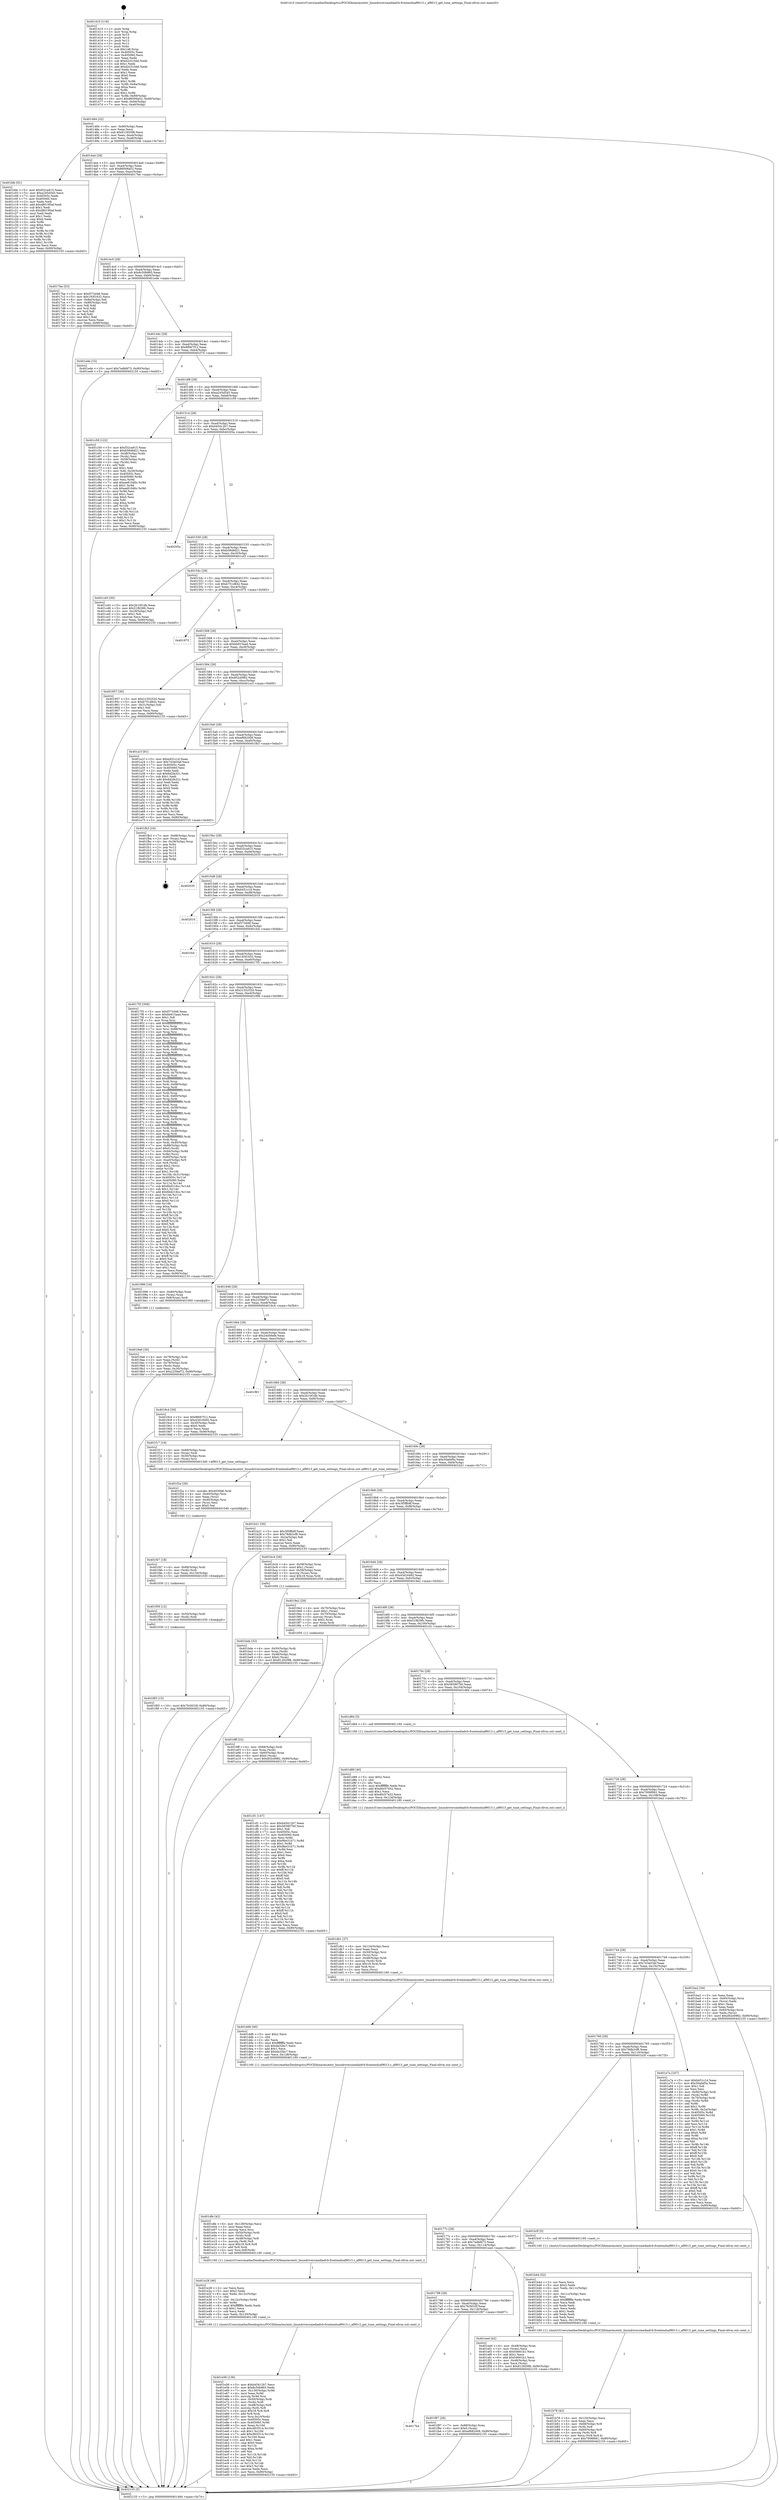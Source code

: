 digraph "0x401410" {
  label = "0x401410 (/mnt/c/Users/mathe/Desktop/tcc/POCII/binaries/extr_linuxdriversmediadvb-frontendsaf9013.c_af9013_get_tune_settings_Final-ollvm.out::main(0))"
  labelloc = "t"
  node[shape=record]

  Entry [label="",width=0.3,height=0.3,shape=circle,fillcolor=black,style=filled]
  "0x401484" [label="{
     0x401484 [32]\l
     | [instrs]\l
     &nbsp;&nbsp;0x401484 \<+6\>: mov -0x90(%rbp),%eax\l
     &nbsp;&nbsp;0x40148a \<+2\>: mov %eax,%ecx\l
     &nbsp;&nbsp;0x40148c \<+6\>: sub $0x812920f8,%ecx\l
     &nbsp;&nbsp;0x401492 \<+6\>: mov %eax,-0xa4(%rbp)\l
     &nbsp;&nbsp;0x401498 \<+6\>: mov %ecx,-0xa8(%rbp)\l
     &nbsp;&nbsp;0x40149e \<+6\>: je 0000000000401bfe \<main+0x7ee\>\l
  }"]
  "0x401bfe" [label="{
     0x401bfe [91]\l
     | [instrs]\l
     &nbsp;&nbsp;0x401bfe \<+5\>: mov $0xf32ca915,%eax\l
     &nbsp;&nbsp;0x401c03 \<+5\>: mov $0xa245d545,%ecx\l
     &nbsp;&nbsp;0x401c08 \<+7\>: mov 0x40505c,%edx\l
     &nbsp;&nbsp;0x401c0f \<+7\>: mov 0x405060,%esi\l
     &nbsp;&nbsp;0x401c16 \<+2\>: mov %edx,%edi\l
     &nbsp;&nbsp;0x401c18 \<+6\>: add $0xd80190af,%edi\l
     &nbsp;&nbsp;0x401c1e \<+3\>: sub $0x1,%edi\l
     &nbsp;&nbsp;0x401c21 \<+6\>: sub $0xd80190af,%edi\l
     &nbsp;&nbsp;0x401c27 \<+3\>: imul %edi,%edx\l
     &nbsp;&nbsp;0x401c2a \<+3\>: and $0x1,%edx\l
     &nbsp;&nbsp;0x401c2d \<+3\>: cmp $0x0,%edx\l
     &nbsp;&nbsp;0x401c30 \<+4\>: sete %r8b\l
     &nbsp;&nbsp;0x401c34 \<+3\>: cmp $0xa,%esi\l
     &nbsp;&nbsp;0x401c37 \<+4\>: setl %r9b\l
     &nbsp;&nbsp;0x401c3b \<+3\>: mov %r8b,%r10b\l
     &nbsp;&nbsp;0x401c3e \<+3\>: and %r9b,%r10b\l
     &nbsp;&nbsp;0x401c41 \<+3\>: xor %r9b,%r8b\l
     &nbsp;&nbsp;0x401c44 \<+3\>: or %r8b,%r10b\l
     &nbsp;&nbsp;0x401c47 \<+4\>: test $0x1,%r10b\l
     &nbsp;&nbsp;0x401c4b \<+3\>: cmovne %ecx,%eax\l
     &nbsp;&nbsp;0x401c4e \<+6\>: mov %eax,-0x90(%rbp)\l
     &nbsp;&nbsp;0x401c54 \<+5\>: jmp 0000000000402155 \<main+0xd45\>\l
  }"]
  "0x4014a4" [label="{
     0x4014a4 [28]\l
     | [instrs]\l
     &nbsp;&nbsp;0x4014a4 \<+5\>: jmp 00000000004014a9 \<main+0x99\>\l
     &nbsp;&nbsp;0x4014a9 \<+6\>: mov -0xa4(%rbp),%eax\l
     &nbsp;&nbsp;0x4014af \<+5\>: sub $0x86006a52,%eax\l
     &nbsp;&nbsp;0x4014b4 \<+6\>: mov %eax,-0xac(%rbp)\l
     &nbsp;&nbsp;0x4014ba \<+6\>: je 00000000004017be \<main+0x3ae\>\l
  }"]
  Exit [label="",width=0.3,height=0.3,shape=circle,fillcolor=black,style=filled,peripheries=2]
  "0x4017be" [label="{
     0x4017be [53]\l
     | [instrs]\l
     &nbsp;&nbsp;0x4017be \<+5\>: mov $0xf373d48,%eax\l
     &nbsp;&nbsp;0x4017c3 \<+5\>: mov $0x193f1632,%ecx\l
     &nbsp;&nbsp;0x4017c8 \<+6\>: mov -0x8a(%rbp),%dl\l
     &nbsp;&nbsp;0x4017ce \<+7\>: mov -0x89(%rbp),%sil\l
     &nbsp;&nbsp;0x4017d5 \<+3\>: mov %dl,%dil\l
     &nbsp;&nbsp;0x4017d8 \<+3\>: and %sil,%dil\l
     &nbsp;&nbsp;0x4017db \<+3\>: xor %sil,%dl\l
     &nbsp;&nbsp;0x4017de \<+3\>: or %dl,%dil\l
     &nbsp;&nbsp;0x4017e1 \<+4\>: test $0x1,%dil\l
     &nbsp;&nbsp;0x4017e5 \<+3\>: cmovne %ecx,%eax\l
     &nbsp;&nbsp;0x4017e8 \<+6\>: mov %eax,-0x90(%rbp)\l
     &nbsp;&nbsp;0x4017ee \<+5\>: jmp 0000000000402155 \<main+0xd45\>\l
  }"]
  "0x4014c0" [label="{
     0x4014c0 [28]\l
     | [instrs]\l
     &nbsp;&nbsp;0x4014c0 \<+5\>: jmp 00000000004014c5 \<main+0xb5\>\l
     &nbsp;&nbsp;0x4014c5 \<+6\>: mov -0xa4(%rbp),%eax\l
     &nbsp;&nbsp;0x4014cb \<+5\>: sub $0x8c50b865,%eax\l
     &nbsp;&nbsp;0x4014d0 \<+6\>: mov %eax,-0xb0(%rbp)\l
     &nbsp;&nbsp;0x4014d6 \<+6\>: je 0000000000401ede \<main+0xace\>\l
  }"]
  "0x402155" [label="{
     0x402155 [5]\l
     | [instrs]\l
     &nbsp;&nbsp;0x402155 \<+5\>: jmp 0000000000401484 \<main+0x74\>\l
  }"]
  "0x401410" [label="{
     0x401410 [116]\l
     | [instrs]\l
     &nbsp;&nbsp;0x401410 \<+1\>: push %rbp\l
     &nbsp;&nbsp;0x401411 \<+3\>: mov %rsp,%rbp\l
     &nbsp;&nbsp;0x401414 \<+2\>: push %r15\l
     &nbsp;&nbsp;0x401416 \<+2\>: push %r14\l
     &nbsp;&nbsp;0x401418 \<+2\>: push %r13\l
     &nbsp;&nbsp;0x40141a \<+2\>: push %r12\l
     &nbsp;&nbsp;0x40141c \<+1\>: push %rbx\l
     &nbsp;&nbsp;0x40141d \<+7\>: sub $0x148,%rsp\l
     &nbsp;&nbsp;0x401424 \<+7\>: mov 0x40505c,%eax\l
     &nbsp;&nbsp;0x40142b \<+7\>: mov 0x405060,%ecx\l
     &nbsp;&nbsp;0x401432 \<+2\>: mov %eax,%edx\l
     &nbsp;&nbsp;0x401434 \<+6\>: sub $0xd2c510dd,%edx\l
     &nbsp;&nbsp;0x40143a \<+3\>: sub $0x1,%edx\l
     &nbsp;&nbsp;0x40143d \<+6\>: add $0xd2c510dd,%edx\l
     &nbsp;&nbsp;0x401443 \<+3\>: imul %edx,%eax\l
     &nbsp;&nbsp;0x401446 \<+3\>: and $0x1,%eax\l
     &nbsp;&nbsp;0x401449 \<+3\>: cmp $0x0,%eax\l
     &nbsp;&nbsp;0x40144c \<+4\>: sete %r8b\l
     &nbsp;&nbsp;0x401450 \<+4\>: and $0x1,%r8b\l
     &nbsp;&nbsp;0x401454 \<+7\>: mov %r8b,-0x8a(%rbp)\l
     &nbsp;&nbsp;0x40145b \<+3\>: cmp $0xa,%ecx\l
     &nbsp;&nbsp;0x40145e \<+4\>: setl %r8b\l
     &nbsp;&nbsp;0x401462 \<+4\>: and $0x1,%r8b\l
     &nbsp;&nbsp;0x401466 \<+7\>: mov %r8b,-0x89(%rbp)\l
     &nbsp;&nbsp;0x40146d \<+10\>: movl $0x86006a52,-0x90(%rbp)\l
     &nbsp;&nbsp;0x401477 \<+6\>: mov %edi,-0x94(%rbp)\l
     &nbsp;&nbsp;0x40147d \<+7\>: mov %rsi,-0xa0(%rbp)\l
  }"]
  "0x4017b4" [label="{
     0x4017b4\l
  }", style=dashed]
  "0x401ede" [label="{
     0x401ede [15]\l
     | [instrs]\l
     &nbsp;&nbsp;0x401ede \<+10\>: movl $0x7edbfd73,-0x90(%rbp)\l
     &nbsp;&nbsp;0x401ee8 \<+5\>: jmp 0000000000402155 \<main+0xd45\>\l
  }"]
  "0x4014dc" [label="{
     0x4014dc [28]\l
     | [instrs]\l
     &nbsp;&nbsp;0x4014dc \<+5\>: jmp 00000000004014e1 \<main+0xd1\>\l
     &nbsp;&nbsp;0x4014e1 \<+6\>: mov -0xa4(%rbp),%eax\l
     &nbsp;&nbsp;0x4014e7 \<+5\>: sub $0x8fb67f12,%eax\l
     &nbsp;&nbsp;0x4014ec \<+6\>: mov %eax,-0xb4(%rbp)\l
     &nbsp;&nbsp;0x4014f2 \<+6\>: je 0000000000401f74 \<main+0xb64\>\l
  }"]
  "0x401f97" [label="{
     0x401f97 [28]\l
     | [instrs]\l
     &nbsp;&nbsp;0x401f97 \<+7\>: mov -0x88(%rbp),%rax\l
     &nbsp;&nbsp;0x401f9e \<+6\>: movl $0x0,(%rax)\l
     &nbsp;&nbsp;0x401fa4 \<+10\>: movl $0xef682009,-0x90(%rbp)\l
     &nbsp;&nbsp;0x401fae \<+5\>: jmp 0000000000402155 \<main+0xd45\>\l
  }"]
  "0x401f74" [label="{
     0x401f74\l
  }", style=dashed]
  "0x4014f8" [label="{
     0x4014f8 [28]\l
     | [instrs]\l
     &nbsp;&nbsp;0x4014f8 \<+5\>: jmp 00000000004014fd \<main+0xed\>\l
     &nbsp;&nbsp;0x4014fd \<+6\>: mov -0xa4(%rbp),%eax\l
     &nbsp;&nbsp;0x401503 \<+5\>: sub $0xa245d545,%eax\l
     &nbsp;&nbsp;0x401508 \<+6\>: mov %eax,-0xb8(%rbp)\l
     &nbsp;&nbsp;0x40150e \<+6\>: je 0000000000401c59 \<main+0x849\>\l
  }"]
  "0x401f65" [label="{
     0x401f65 [15]\l
     | [instrs]\l
     &nbsp;&nbsp;0x401f65 \<+10\>: movl $0x7fc0033f,-0x90(%rbp)\l
     &nbsp;&nbsp;0x401f6f \<+5\>: jmp 0000000000402155 \<main+0xd45\>\l
  }"]
  "0x401c59" [label="{
     0x401c59 [122]\l
     | [instrs]\l
     &nbsp;&nbsp;0x401c59 \<+5\>: mov $0xf32ca915,%eax\l
     &nbsp;&nbsp;0x401c5e \<+5\>: mov $0xb5848d21,%ecx\l
     &nbsp;&nbsp;0x401c63 \<+4\>: mov -0x48(%rbp),%rdx\l
     &nbsp;&nbsp;0x401c67 \<+2\>: mov (%rdx),%esi\l
     &nbsp;&nbsp;0x401c69 \<+4\>: mov -0x58(%rbp),%rdx\l
     &nbsp;&nbsp;0x401c6d \<+2\>: cmp (%rdx),%esi\l
     &nbsp;&nbsp;0x401c6f \<+4\>: setl %dil\l
     &nbsp;&nbsp;0x401c73 \<+4\>: and $0x1,%dil\l
     &nbsp;&nbsp;0x401c77 \<+4\>: mov %dil,-0x29(%rbp)\l
     &nbsp;&nbsp;0x401c7b \<+7\>: mov 0x40505c,%esi\l
     &nbsp;&nbsp;0x401c82 \<+8\>: mov 0x405060,%r8d\l
     &nbsp;&nbsp;0x401c8a \<+3\>: mov %esi,%r9d\l
     &nbsp;&nbsp;0x401c8d \<+7\>: add $0xae810d0c,%r9d\l
     &nbsp;&nbsp;0x401c94 \<+4\>: sub $0x1,%r9d\l
     &nbsp;&nbsp;0x401c98 \<+7\>: sub $0xae810d0c,%r9d\l
     &nbsp;&nbsp;0x401c9f \<+4\>: imul %r9d,%esi\l
     &nbsp;&nbsp;0x401ca3 \<+3\>: and $0x1,%esi\l
     &nbsp;&nbsp;0x401ca6 \<+3\>: cmp $0x0,%esi\l
     &nbsp;&nbsp;0x401ca9 \<+4\>: sete %dil\l
     &nbsp;&nbsp;0x401cad \<+4\>: cmp $0xa,%r8d\l
     &nbsp;&nbsp;0x401cb1 \<+4\>: setl %r10b\l
     &nbsp;&nbsp;0x401cb5 \<+3\>: mov %dil,%r11b\l
     &nbsp;&nbsp;0x401cb8 \<+3\>: and %r10b,%r11b\l
     &nbsp;&nbsp;0x401cbb \<+3\>: xor %r10b,%dil\l
     &nbsp;&nbsp;0x401cbe \<+3\>: or %dil,%r11b\l
     &nbsp;&nbsp;0x401cc1 \<+4\>: test $0x1,%r11b\l
     &nbsp;&nbsp;0x401cc5 \<+3\>: cmovne %ecx,%eax\l
     &nbsp;&nbsp;0x401cc8 \<+6\>: mov %eax,-0x90(%rbp)\l
     &nbsp;&nbsp;0x401cce \<+5\>: jmp 0000000000402155 \<main+0xd45\>\l
  }"]
  "0x401514" [label="{
     0x401514 [28]\l
     | [instrs]\l
     &nbsp;&nbsp;0x401514 \<+5\>: jmp 0000000000401519 \<main+0x109\>\l
     &nbsp;&nbsp;0x401519 \<+6\>: mov -0xa4(%rbp),%eax\l
     &nbsp;&nbsp;0x40151f \<+5\>: sub $0xb45412b7,%eax\l
     &nbsp;&nbsp;0x401524 \<+6\>: mov %eax,-0xbc(%rbp)\l
     &nbsp;&nbsp;0x40152a \<+6\>: je 000000000040205a \<main+0xc4a\>\l
  }"]
  "0x401f59" [label="{
     0x401f59 [12]\l
     | [instrs]\l
     &nbsp;&nbsp;0x401f59 \<+4\>: mov -0x50(%rbp),%rdi\l
     &nbsp;&nbsp;0x401f5d \<+3\>: mov (%rdi),%rdi\l
     &nbsp;&nbsp;0x401f60 \<+5\>: call 0000000000401030 \<free@plt\>\l
     | [calls]\l
     &nbsp;&nbsp;0x401030 \{1\} (unknown)\l
  }"]
  "0x40205a" [label="{
     0x40205a\l
  }", style=dashed]
  "0x401530" [label="{
     0x401530 [28]\l
     | [instrs]\l
     &nbsp;&nbsp;0x401530 \<+5\>: jmp 0000000000401535 \<main+0x125\>\l
     &nbsp;&nbsp;0x401535 \<+6\>: mov -0xa4(%rbp),%eax\l
     &nbsp;&nbsp;0x40153b \<+5\>: sub $0xb5848d21,%eax\l
     &nbsp;&nbsp;0x401540 \<+6\>: mov %eax,-0xc0(%rbp)\l
     &nbsp;&nbsp;0x401546 \<+6\>: je 0000000000401cd3 \<main+0x8c3\>\l
  }"]
  "0x401f47" [label="{
     0x401f47 [18]\l
     | [instrs]\l
     &nbsp;&nbsp;0x401f47 \<+4\>: mov -0x68(%rbp),%rdi\l
     &nbsp;&nbsp;0x401f4b \<+3\>: mov (%rdi),%rdi\l
     &nbsp;&nbsp;0x401f4e \<+6\>: mov %eax,-0x134(%rbp)\l
     &nbsp;&nbsp;0x401f54 \<+5\>: call 0000000000401030 \<free@plt\>\l
     | [calls]\l
     &nbsp;&nbsp;0x401030 \{1\} (unknown)\l
  }"]
  "0x401cd3" [label="{
     0x401cd3 [30]\l
     | [instrs]\l
     &nbsp;&nbsp;0x401cd3 \<+5\>: mov $0x2b10f1db,%eax\l
     &nbsp;&nbsp;0x401cd8 \<+5\>: mov $0x51f629fc,%ecx\l
     &nbsp;&nbsp;0x401cdd \<+3\>: mov -0x29(%rbp),%dl\l
     &nbsp;&nbsp;0x401ce0 \<+3\>: test $0x1,%dl\l
     &nbsp;&nbsp;0x401ce3 \<+3\>: cmovne %ecx,%eax\l
     &nbsp;&nbsp;0x401ce6 \<+6\>: mov %eax,-0x90(%rbp)\l
     &nbsp;&nbsp;0x401cec \<+5\>: jmp 0000000000402155 \<main+0xd45\>\l
  }"]
  "0x40154c" [label="{
     0x40154c [28]\l
     | [instrs]\l
     &nbsp;&nbsp;0x40154c \<+5\>: jmp 0000000000401551 \<main+0x141\>\l
     &nbsp;&nbsp;0x401551 \<+6\>: mov -0xa4(%rbp),%eax\l
     &nbsp;&nbsp;0x401557 \<+5\>: sub $0xb751d842,%eax\l
     &nbsp;&nbsp;0x40155c \<+6\>: mov %eax,-0xc4(%rbp)\l
     &nbsp;&nbsp;0x401562 \<+6\>: je 0000000000401975 \<main+0x565\>\l
  }"]
  "0x401f2a" [label="{
     0x401f2a [29]\l
     | [instrs]\l
     &nbsp;&nbsp;0x401f2a \<+10\>: movabs $0x4030b6,%rdi\l
     &nbsp;&nbsp;0x401f34 \<+4\>: mov -0x40(%rbp),%rsi\l
     &nbsp;&nbsp;0x401f38 \<+2\>: mov %eax,(%rsi)\l
     &nbsp;&nbsp;0x401f3a \<+4\>: mov -0x40(%rbp),%rsi\l
     &nbsp;&nbsp;0x401f3e \<+2\>: mov (%rsi),%esi\l
     &nbsp;&nbsp;0x401f40 \<+2\>: mov $0x0,%al\l
     &nbsp;&nbsp;0x401f42 \<+5\>: call 0000000000401040 \<printf@plt\>\l
     | [calls]\l
     &nbsp;&nbsp;0x401040 \{1\} (unknown)\l
  }"]
  "0x401975" [label="{
     0x401975\l
  }", style=dashed]
  "0x401568" [label="{
     0x401568 [28]\l
     | [instrs]\l
     &nbsp;&nbsp;0x401568 \<+5\>: jmp 000000000040156d \<main+0x15d\>\l
     &nbsp;&nbsp;0x40156d \<+6\>: mov -0xa4(%rbp),%eax\l
     &nbsp;&nbsp;0x401573 \<+5\>: sub $0xbb915aad,%eax\l
     &nbsp;&nbsp;0x401578 \<+6\>: mov %eax,-0xc8(%rbp)\l
     &nbsp;&nbsp;0x40157e \<+6\>: je 0000000000401957 \<main+0x547\>\l
  }"]
  "0x401798" [label="{
     0x401798 [28]\l
     | [instrs]\l
     &nbsp;&nbsp;0x401798 \<+5\>: jmp 000000000040179d \<main+0x38d\>\l
     &nbsp;&nbsp;0x40179d \<+6\>: mov -0xa4(%rbp),%eax\l
     &nbsp;&nbsp;0x4017a3 \<+5\>: sub $0x7fc0033f,%eax\l
     &nbsp;&nbsp;0x4017a8 \<+6\>: mov %eax,-0x118(%rbp)\l
     &nbsp;&nbsp;0x4017ae \<+6\>: je 0000000000401f97 \<main+0xb87\>\l
  }"]
  "0x401957" [label="{
     0x401957 [30]\l
     | [instrs]\l
     &nbsp;&nbsp;0x401957 \<+5\>: mov $0x21552520,%eax\l
     &nbsp;&nbsp;0x40195c \<+5\>: mov $0xb751d842,%ecx\l
     &nbsp;&nbsp;0x401961 \<+3\>: mov -0x31(%rbp),%dl\l
     &nbsp;&nbsp;0x401964 \<+3\>: test $0x1,%dl\l
     &nbsp;&nbsp;0x401967 \<+3\>: cmovne %ecx,%eax\l
     &nbsp;&nbsp;0x40196a \<+6\>: mov %eax,-0x90(%rbp)\l
     &nbsp;&nbsp;0x401970 \<+5\>: jmp 0000000000402155 \<main+0xd45\>\l
  }"]
  "0x401584" [label="{
     0x401584 [28]\l
     | [instrs]\l
     &nbsp;&nbsp;0x401584 \<+5\>: jmp 0000000000401589 \<main+0x179\>\l
     &nbsp;&nbsp;0x401589 \<+6\>: mov -0xa4(%rbp),%eax\l
     &nbsp;&nbsp;0x40158f \<+5\>: sub $0xd02c6982,%eax\l
     &nbsp;&nbsp;0x401594 \<+6\>: mov %eax,-0xcc(%rbp)\l
     &nbsp;&nbsp;0x40159a \<+6\>: je 0000000000401a1f \<main+0x60f\>\l
  }"]
  "0x401eed" [label="{
     0x401eed [42]\l
     | [instrs]\l
     &nbsp;&nbsp;0x401eed \<+4\>: mov -0x48(%rbp),%rax\l
     &nbsp;&nbsp;0x401ef1 \<+2\>: mov (%rax),%ecx\l
     &nbsp;&nbsp;0x401ef3 \<+6\>: sub $0x54661b1,%ecx\l
     &nbsp;&nbsp;0x401ef9 \<+3\>: add $0x1,%ecx\l
     &nbsp;&nbsp;0x401efc \<+6\>: add $0x54661b1,%ecx\l
     &nbsp;&nbsp;0x401f02 \<+4\>: mov -0x48(%rbp),%rax\l
     &nbsp;&nbsp;0x401f06 \<+2\>: mov %ecx,(%rax)\l
     &nbsp;&nbsp;0x401f08 \<+10\>: movl $0x812920f8,-0x90(%rbp)\l
     &nbsp;&nbsp;0x401f12 \<+5\>: jmp 0000000000402155 \<main+0xd45\>\l
  }"]
  "0x401a1f" [label="{
     0x401a1f [91]\l
     | [instrs]\l
     &nbsp;&nbsp;0x401a1f \<+5\>: mov $0xb451c1d,%eax\l
     &nbsp;&nbsp;0x401a24 \<+5\>: mov $0x743e03af,%ecx\l
     &nbsp;&nbsp;0x401a29 \<+7\>: mov 0x40505c,%edx\l
     &nbsp;&nbsp;0x401a30 \<+7\>: mov 0x405060,%esi\l
     &nbsp;&nbsp;0x401a37 \<+2\>: mov %edx,%edi\l
     &nbsp;&nbsp;0x401a39 \<+6\>: sub $0x6d2fa321,%edi\l
     &nbsp;&nbsp;0x401a3f \<+3\>: sub $0x1,%edi\l
     &nbsp;&nbsp;0x401a42 \<+6\>: add $0x6d2fa321,%edi\l
     &nbsp;&nbsp;0x401a48 \<+3\>: imul %edi,%edx\l
     &nbsp;&nbsp;0x401a4b \<+3\>: and $0x1,%edx\l
     &nbsp;&nbsp;0x401a4e \<+3\>: cmp $0x0,%edx\l
     &nbsp;&nbsp;0x401a51 \<+4\>: sete %r8b\l
     &nbsp;&nbsp;0x401a55 \<+3\>: cmp $0xa,%esi\l
     &nbsp;&nbsp;0x401a58 \<+4\>: setl %r9b\l
     &nbsp;&nbsp;0x401a5c \<+3\>: mov %r8b,%r10b\l
     &nbsp;&nbsp;0x401a5f \<+3\>: and %r9b,%r10b\l
     &nbsp;&nbsp;0x401a62 \<+3\>: xor %r9b,%r8b\l
     &nbsp;&nbsp;0x401a65 \<+3\>: or %r8b,%r10b\l
     &nbsp;&nbsp;0x401a68 \<+4\>: test $0x1,%r10b\l
     &nbsp;&nbsp;0x401a6c \<+3\>: cmovne %ecx,%eax\l
     &nbsp;&nbsp;0x401a6f \<+6\>: mov %eax,-0x90(%rbp)\l
     &nbsp;&nbsp;0x401a75 \<+5\>: jmp 0000000000402155 \<main+0xd45\>\l
  }"]
  "0x4015a0" [label="{
     0x4015a0 [28]\l
     | [instrs]\l
     &nbsp;&nbsp;0x4015a0 \<+5\>: jmp 00000000004015a5 \<main+0x195\>\l
     &nbsp;&nbsp;0x4015a5 \<+6\>: mov -0xa4(%rbp),%eax\l
     &nbsp;&nbsp;0x4015ab \<+5\>: sub $0xef682009,%eax\l
     &nbsp;&nbsp;0x4015b0 \<+6\>: mov %eax,-0xd0(%rbp)\l
     &nbsp;&nbsp;0x4015b6 \<+6\>: je 0000000000401fb3 \<main+0xba3\>\l
  }"]
  "0x401e56" [label="{
     0x401e56 [136]\l
     | [instrs]\l
     &nbsp;&nbsp;0x401e56 \<+5\>: mov $0xb45412b7,%ecx\l
     &nbsp;&nbsp;0x401e5b \<+5\>: mov $0x8c50b865,%edx\l
     &nbsp;&nbsp;0x401e60 \<+7\>: mov -0x130(%rbp),%r9d\l
     &nbsp;&nbsp;0x401e67 \<+4\>: imul %eax,%r9d\l
     &nbsp;&nbsp;0x401e6b \<+3\>: movslq %r9d,%rsi\l
     &nbsp;&nbsp;0x401e6e \<+4\>: mov -0x50(%rbp),%rdi\l
     &nbsp;&nbsp;0x401e72 \<+3\>: mov (%rdi),%rdi\l
     &nbsp;&nbsp;0x401e75 \<+4\>: mov -0x48(%rbp),%r8\l
     &nbsp;&nbsp;0x401e79 \<+3\>: movslq (%r8),%r8\l
     &nbsp;&nbsp;0x401e7c \<+4\>: imul $0x18,%r8,%r8\l
     &nbsp;&nbsp;0x401e80 \<+3\>: add %r8,%rdi\l
     &nbsp;&nbsp;0x401e83 \<+4\>: mov %rsi,0x10(%rdi)\l
     &nbsp;&nbsp;0x401e87 \<+7\>: mov 0x40505c,%eax\l
     &nbsp;&nbsp;0x401e8e \<+8\>: mov 0x405060,%r9d\l
     &nbsp;&nbsp;0x401e96 \<+3\>: mov %eax,%r10d\l
     &nbsp;&nbsp;0x401e99 \<+7\>: sub $0xc803514,%r10d\l
     &nbsp;&nbsp;0x401ea0 \<+4\>: sub $0x1,%r10d\l
     &nbsp;&nbsp;0x401ea4 \<+7\>: add $0xc803514,%r10d\l
     &nbsp;&nbsp;0x401eab \<+4\>: imul %r10d,%eax\l
     &nbsp;&nbsp;0x401eaf \<+3\>: and $0x1,%eax\l
     &nbsp;&nbsp;0x401eb2 \<+3\>: cmp $0x0,%eax\l
     &nbsp;&nbsp;0x401eb5 \<+4\>: sete %r11b\l
     &nbsp;&nbsp;0x401eb9 \<+4\>: cmp $0xa,%r9d\l
     &nbsp;&nbsp;0x401ebd \<+3\>: setl %bl\l
     &nbsp;&nbsp;0x401ec0 \<+3\>: mov %r11b,%r14b\l
     &nbsp;&nbsp;0x401ec3 \<+3\>: and %bl,%r14b\l
     &nbsp;&nbsp;0x401ec6 \<+3\>: xor %bl,%r11b\l
     &nbsp;&nbsp;0x401ec9 \<+3\>: or %r11b,%r14b\l
     &nbsp;&nbsp;0x401ecc \<+4\>: test $0x1,%r14b\l
     &nbsp;&nbsp;0x401ed0 \<+3\>: cmovne %edx,%ecx\l
     &nbsp;&nbsp;0x401ed3 \<+6\>: mov %ecx,-0x90(%rbp)\l
     &nbsp;&nbsp;0x401ed9 \<+5\>: jmp 0000000000402155 \<main+0xd45\>\l
  }"]
  "0x401fb3" [label="{
     0x401fb3 [24]\l
     | [instrs]\l
     &nbsp;&nbsp;0x401fb3 \<+7\>: mov -0x88(%rbp),%rax\l
     &nbsp;&nbsp;0x401fba \<+2\>: mov (%rax),%eax\l
     &nbsp;&nbsp;0x401fbc \<+4\>: lea -0x28(%rbp),%rsp\l
     &nbsp;&nbsp;0x401fc0 \<+1\>: pop %rbx\l
     &nbsp;&nbsp;0x401fc1 \<+2\>: pop %r12\l
     &nbsp;&nbsp;0x401fc3 \<+2\>: pop %r13\l
     &nbsp;&nbsp;0x401fc5 \<+2\>: pop %r14\l
     &nbsp;&nbsp;0x401fc7 \<+2\>: pop %r15\l
     &nbsp;&nbsp;0x401fc9 \<+1\>: pop %rbp\l
     &nbsp;&nbsp;0x401fca \<+1\>: ret\l
  }"]
  "0x4015bc" [label="{
     0x4015bc [28]\l
     | [instrs]\l
     &nbsp;&nbsp;0x4015bc \<+5\>: jmp 00000000004015c1 \<main+0x1b1\>\l
     &nbsp;&nbsp;0x4015c1 \<+6\>: mov -0xa4(%rbp),%eax\l
     &nbsp;&nbsp;0x4015c7 \<+5\>: sub $0xf32ca915,%eax\l
     &nbsp;&nbsp;0x4015cc \<+6\>: mov %eax,-0xd4(%rbp)\l
     &nbsp;&nbsp;0x4015d2 \<+6\>: je 0000000000402035 \<main+0xc25\>\l
  }"]
  "0x401e28" [label="{
     0x401e28 [46]\l
     | [instrs]\l
     &nbsp;&nbsp;0x401e28 \<+2\>: xor %ecx,%ecx\l
     &nbsp;&nbsp;0x401e2a \<+5\>: mov $0x2,%edx\l
     &nbsp;&nbsp;0x401e2f \<+6\>: mov %edx,-0x12c(%rbp)\l
     &nbsp;&nbsp;0x401e35 \<+1\>: cltd\l
     &nbsp;&nbsp;0x401e36 \<+7\>: mov -0x12c(%rbp),%r9d\l
     &nbsp;&nbsp;0x401e3d \<+3\>: idiv %r9d\l
     &nbsp;&nbsp;0x401e40 \<+6\>: imul $0xfffffffe,%edx,%edx\l
     &nbsp;&nbsp;0x401e46 \<+3\>: sub $0x1,%ecx\l
     &nbsp;&nbsp;0x401e49 \<+2\>: sub %ecx,%edx\l
     &nbsp;&nbsp;0x401e4b \<+6\>: mov %edx,-0x130(%rbp)\l
     &nbsp;&nbsp;0x401e51 \<+5\>: call 0000000000401160 \<next_i\>\l
     | [calls]\l
     &nbsp;&nbsp;0x401160 \{1\} (/mnt/c/Users/mathe/Desktop/tcc/POCII/binaries/extr_linuxdriversmediadvb-frontendsaf9013.c_af9013_get_tune_settings_Final-ollvm.out::next_i)\l
  }"]
  "0x402035" [label="{
     0x402035\l
  }", style=dashed]
  "0x4015d8" [label="{
     0x4015d8 [28]\l
     | [instrs]\l
     &nbsp;&nbsp;0x4015d8 \<+5\>: jmp 00000000004015dd \<main+0x1cd\>\l
     &nbsp;&nbsp;0x4015dd \<+6\>: mov -0xa4(%rbp),%eax\l
     &nbsp;&nbsp;0x4015e3 \<+5\>: sub $0xb451c1d,%eax\l
     &nbsp;&nbsp;0x4015e8 \<+6\>: mov %eax,-0xd8(%rbp)\l
     &nbsp;&nbsp;0x4015ee \<+6\>: je 0000000000402010 \<main+0xc00\>\l
  }"]
  "0x401dfe" [label="{
     0x401dfe [42]\l
     | [instrs]\l
     &nbsp;&nbsp;0x401dfe \<+6\>: mov -0x128(%rbp),%ecx\l
     &nbsp;&nbsp;0x401e04 \<+3\>: imul %eax,%ecx\l
     &nbsp;&nbsp;0x401e07 \<+3\>: movslq %ecx,%rsi\l
     &nbsp;&nbsp;0x401e0a \<+4\>: mov -0x50(%rbp),%rdi\l
     &nbsp;&nbsp;0x401e0e \<+3\>: mov (%rdi),%rdi\l
     &nbsp;&nbsp;0x401e11 \<+4\>: mov -0x48(%rbp),%r8\l
     &nbsp;&nbsp;0x401e15 \<+3\>: movslq (%r8),%r8\l
     &nbsp;&nbsp;0x401e18 \<+4\>: imul $0x18,%r8,%r8\l
     &nbsp;&nbsp;0x401e1c \<+3\>: add %r8,%rdi\l
     &nbsp;&nbsp;0x401e1f \<+4\>: mov %rsi,0x8(%rdi)\l
     &nbsp;&nbsp;0x401e23 \<+5\>: call 0000000000401160 \<next_i\>\l
     | [calls]\l
     &nbsp;&nbsp;0x401160 \{1\} (/mnt/c/Users/mathe/Desktop/tcc/POCII/binaries/extr_linuxdriversmediadvb-frontendsaf9013.c_af9013_get_tune_settings_Final-ollvm.out::next_i)\l
  }"]
  "0x402010" [label="{
     0x402010\l
  }", style=dashed]
  "0x4015f4" [label="{
     0x4015f4 [28]\l
     | [instrs]\l
     &nbsp;&nbsp;0x4015f4 \<+5\>: jmp 00000000004015f9 \<main+0x1e9\>\l
     &nbsp;&nbsp;0x4015f9 \<+6\>: mov -0xa4(%rbp),%eax\l
     &nbsp;&nbsp;0x4015ff \<+5\>: sub $0xf373d48,%eax\l
     &nbsp;&nbsp;0x401604 \<+6\>: mov %eax,-0xdc(%rbp)\l
     &nbsp;&nbsp;0x40160a \<+6\>: je 0000000000401fcb \<main+0xbbb\>\l
  }"]
  "0x401dd6" [label="{
     0x401dd6 [40]\l
     | [instrs]\l
     &nbsp;&nbsp;0x401dd6 \<+5\>: mov $0x2,%ecx\l
     &nbsp;&nbsp;0x401ddb \<+1\>: cltd\l
     &nbsp;&nbsp;0x401ddc \<+2\>: idiv %ecx\l
     &nbsp;&nbsp;0x401dde \<+6\>: imul $0xfffffffe,%edx,%ecx\l
     &nbsp;&nbsp;0x401de4 \<+6\>: sub $0xda32bc7,%ecx\l
     &nbsp;&nbsp;0x401dea \<+3\>: add $0x1,%ecx\l
     &nbsp;&nbsp;0x401ded \<+6\>: add $0xda32bc7,%ecx\l
     &nbsp;&nbsp;0x401df3 \<+6\>: mov %ecx,-0x128(%rbp)\l
     &nbsp;&nbsp;0x401df9 \<+5\>: call 0000000000401160 \<next_i\>\l
     | [calls]\l
     &nbsp;&nbsp;0x401160 \{1\} (/mnt/c/Users/mathe/Desktop/tcc/POCII/binaries/extr_linuxdriversmediadvb-frontendsaf9013.c_af9013_get_tune_settings_Final-ollvm.out::next_i)\l
  }"]
  "0x401fcb" [label="{
     0x401fcb\l
  }", style=dashed]
  "0x401610" [label="{
     0x401610 [28]\l
     | [instrs]\l
     &nbsp;&nbsp;0x401610 \<+5\>: jmp 0000000000401615 \<main+0x205\>\l
     &nbsp;&nbsp;0x401615 \<+6\>: mov -0xa4(%rbp),%eax\l
     &nbsp;&nbsp;0x40161b \<+5\>: sub $0x193f1632,%eax\l
     &nbsp;&nbsp;0x401620 \<+6\>: mov %eax,-0xe0(%rbp)\l
     &nbsp;&nbsp;0x401626 \<+6\>: je 00000000004017f3 \<main+0x3e3\>\l
  }"]
  "0x401db1" [label="{
     0x401db1 [37]\l
     | [instrs]\l
     &nbsp;&nbsp;0x401db1 \<+6\>: mov -0x124(%rbp),%ecx\l
     &nbsp;&nbsp;0x401db7 \<+3\>: imul %eax,%ecx\l
     &nbsp;&nbsp;0x401dba \<+4\>: mov -0x50(%rbp),%rsi\l
     &nbsp;&nbsp;0x401dbe \<+3\>: mov (%rsi),%rsi\l
     &nbsp;&nbsp;0x401dc1 \<+4\>: mov -0x48(%rbp),%rdi\l
     &nbsp;&nbsp;0x401dc5 \<+3\>: movslq (%rdi),%rdi\l
     &nbsp;&nbsp;0x401dc8 \<+4\>: imul $0x18,%rdi,%rdi\l
     &nbsp;&nbsp;0x401dcc \<+3\>: add %rdi,%rsi\l
     &nbsp;&nbsp;0x401dcf \<+2\>: mov %ecx,(%rsi)\l
     &nbsp;&nbsp;0x401dd1 \<+5\>: call 0000000000401160 \<next_i\>\l
     | [calls]\l
     &nbsp;&nbsp;0x401160 \{1\} (/mnt/c/Users/mathe/Desktop/tcc/POCII/binaries/extr_linuxdriversmediadvb-frontendsaf9013.c_af9013_get_tune_settings_Final-ollvm.out::next_i)\l
  }"]
  "0x4017f3" [label="{
     0x4017f3 [356]\l
     | [instrs]\l
     &nbsp;&nbsp;0x4017f3 \<+5\>: mov $0xf373d48,%eax\l
     &nbsp;&nbsp;0x4017f8 \<+5\>: mov $0xbb915aad,%ecx\l
     &nbsp;&nbsp;0x4017fd \<+2\>: mov $0x1,%dl\l
     &nbsp;&nbsp;0x4017ff \<+3\>: mov %rsp,%rsi\l
     &nbsp;&nbsp;0x401802 \<+4\>: add $0xfffffffffffffff0,%rsi\l
     &nbsp;&nbsp;0x401806 \<+3\>: mov %rsi,%rsp\l
     &nbsp;&nbsp;0x401809 \<+7\>: mov %rsi,-0x88(%rbp)\l
     &nbsp;&nbsp;0x401810 \<+3\>: mov %rsp,%rsi\l
     &nbsp;&nbsp;0x401813 \<+4\>: add $0xfffffffffffffff0,%rsi\l
     &nbsp;&nbsp;0x401817 \<+3\>: mov %rsi,%rsp\l
     &nbsp;&nbsp;0x40181a \<+3\>: mov %rsp,%rdi\l
     &nbsp;&nbsp;0x40181d \<+4\>: add $0xfffffffffffffff0,%rdi\l
     &nbsp;&nbsp;0x401821 \<+3\>: mov %rdi,%rsp\l
     &nbsp;&nbsp;0x401824 \<+4\>: mov %rdi,-0x80(%rbp)\l
     &nbsp;&nbsp;0x401828 \<+3\>: mov %rsp,%rdi\l
     &nbsp;&nbsp;0x40182b \<+4\>: add $0xfffffffffffffff0,%rdi\l
     &nbsp;&nbsp;0x40182f \<+3\>: mov %rdi,%rsp\l
     &nbsp;&nbsp;0x401832 \<+4\>: mov %rdi,-0x78(%rbp)\l
     &nbsp;&nbsp;0x401836 \<+3\>: mov %rsp,%rdi\l
     &nbsp;&nbsp;0x401839 \<+4\>: add $0xfffffffffffffff0,%rdi\l
     &nbsp;&nbsp;0x40183d \<+3\>: mov %rdi,%rsp\l
     &nbsp;&nbsp;0x401840 \<+4\>: mov %rdi,-0x70(%rbp)\l
     &nbsp;&nbsp;0x401844 \<+3\>: mov %rsp,%rdi\l
     &nbsp;&nbsp;0x401847 \<+4\>: add $0xfffffffffffffff0,%rdi\l
     &nbsp;&nbsp;0x40184b \<+3\>: mov %rdi,%rsp\l
     &nbsp;&nbsp;0x40184e \<+4\>: mov %rdi,-0x68(%rbp)\l
     &nbsp;&nbsp;0x401852 \<+3\>: mov %rsp,%rdi\l
     &nbsp;&nbsp;0x401855 \<+4\>: add $0xfffffffffffffff0,%rdi\l
     &nbsp;&nbsp;0x401859 \<+3\>: mov %rdi,%rsp\l
     &nbsp;&nbsp;0x40185c \<+4\>: mov %rdi,-0x60(%rbp)\l
     &nbsp;&nbsp;0x401860 \<+3\>: mov %rsp,%rdi\l
     &nbsp;&nbsp;0x401863 \<+4\>: add $0xfffffffffffffff0,%rdi\l
     &nbsp;&nbsp;0x401867 \<+3\>: mov %rdi,%rsp\l
     &nbsp;&nbsp;0x40186a \<+4\>: mov %rdi,-0x58(%rbp)\l
     &nbsp;&nbsp;0x40186e \<+3\>: mov %rsp,%rdi\l
     &nbsp;&nbsp;0x401871 \<+4\>: add $0xfffffffffffffff0,%rdi\l
     &nbsp;&nbsp;0x401875 \<+3\>: mov %rdi,%rsp\l
     &nbsp;&nbsp;0x401878 \<+4\>: mov %rdi,-0x50(%rbp)\l
     &nbsp;&nbsp;0x40187c \<+3\>: mov %rsp,%rdi\l
     &nbsp;&nbsp;0x40187f \<+4\>: add $0xfffffffffffffff0,%rdi\l
     &nbsp;&nbsp;0x401883 \<+3\>: mov %rdi,%rsp\l
     &nbsp;&nbsp;0x401886 \<+4\>: mov %rdi,-0x48(%rbp)\l
     &nbsp;&nbsp;0x40188a \<+3\>: mov %rsp,%rdi\l
     &nbsp;&nbsp;0x40188d \<+4\>: add $0xfffffffffffffff0,%rdi\l
     &nbsp;&nbsp;0x401891 \<+3\>: mov %rdi,%rsp\l
     &nbsp;&nbsp;0x401894 \<+4\>: mov %rdi,-0x40(%rbp)\l
     &nbsp;&nbsp;0x401898 \<+7\>: mov -0x88(%rbp),%rdi\l
     &nbsp;&nbsp;0x40189f \<+6\>: movl $0x0,(%rdi)\l
     &nbsp;&nbsp;0x4018a5 \<+7\>: mov -0x94(%rbp),%r8d\l
     &nbsp;&nbsp;0x4018ac \<+3\>: mov %r8d,(%rsi)\l
     &nbsp;&nbsp;0x4018af \<+4\>: mov -0x80(%rbp),%rdi\l
     &nbsp;&nbsp;0x4018b3 \<+7\>: mov -0xa0(%rbp),%r9\l
     &nbsp;&nbsp;0x4018ba \<+3\>: mov %r9,(%rdi)\l
     &nbsp;&nbsp;0x4018bd \<+3\>: cmpl $0x2,(%rsi)\l
     &nbsp;&nbsp;0x4018c0 \<+4\>: setne %r10b\l
     &nbsp;&nbsp;0x4018c4 \<+4\>: and $0x1,%r10b\l
     &nbsp;&nbsp;0x4018c8 \<+4\>: mov %r10b,-0x31(%rbp)\l
     &nbsp;&nbsp;0x4018cc \<+8\>: mov 0x40505c,%r11d\l
     &nbsp;&nbsp;0x4018d4 \<+7\>: mov 0x405060,%ebx\l
     &nbsp;&nbsp;0x4018db \<+3\>: mov %r11d,%r14d\l
     &nbsp;&nbsp;0x4018de \<+7\>: sub $0x6bd218cc,%r14d\l
     &nbsp;&nbsp;0x4018e5 \<+4\>: sub $0x1,%r14d\l
     &nbsp;&nbsp;0x4018e9 \<+7\>: add $0x6bd218cc,%r14d\l
     &nbsp;&nbsp;0x4018f0 \<+4\>: imul %r14d,%r11d\l
     &nbsp;&nbsp;0x4018f4 \<+4\>: and $0x1,%r11d\l
     &nbsp;&nbsp;0x4018f8 \<+4\>: cmp $0x0,%r11d\l
     &nbsp;&nbsp;0x4018fc \<+4\>: sete %r10b\l
     &nbsp;&nbsp;0x401900 \<+3\>: cmp $0xa,%ebx\l
     &nbsp;&nbsp;0x401903 \<+4\>: setl %r15b\l
     &nbsp;&nbsp;0x401907 \<+3\>: mov %r10b,%r12b\l
     &nbsp;&nbsp;0x40190a \<+4\>: xor $0xff,%r12b\l
     &nbsp;&nbsp;0x40190e \<+3\>: mov %r15b,%r13b\l
     &nbsp;&nbsp;0x401911 \<+4\>: xor $0xff,%r13b\l
     &nbsp;&nbsp;0x401915 \<+3\>: xor $0x0,%dl\l
     &nbsp;&nbsp;0x401918 \<+3\>: mov %r12b,%sil\l
     &nbsp;&nbsp;0x40191b \<+4\>: and $0x0,%sil\l
     &nbsp;&nbsp;0x40191f \<+3\>: and %dl,%r10b\l
     &nbsp;&nbsp;0x401922 \<+3\>: mov %r13b,%dil\l
     &nbsp;&nbsp;0x401925 \<+4\>: and $0x0,%dil\l
     &nbsp;&nbsp;0x401929 \<+3\>: and %dl,%r15b\l
     &nbsp;&nbsp;0x40192c \<+3\>: or %r10b,%sil\l
     &nbsp;&nbsp;0x40192f \<+3\>: or %r15b,%dil\l
     &nbsp;&nbsp;0x401932 \<+3\>: xor %dil,%sil\l
     &nbsp;&nbsp;0x401935 \<+3\>: or %r13b,%r12b\l
     &nbsp;&nbsp;0x401938 \<+4\>: xor $0xff,%r12b\l
     &nbsp;&nbsp;0x40193c \<+3\>: or $0x0,%dl\l
     &nbsp;&nbsp;0x40193f \<+3\>: and %dl,%r12b\l
     &nbsp;&nbsp;0x401942 \<+3\>: or %r12b,%sil\l
     &nbsp;&nbsp;0x401945 \<+4\>: test $0x1,%sil\l
     &nbsp;&nbsp;0x401949 \<+3\>: cmovne %ecx,%eax\l
     &nbsp;&nbsp;0x40194c \<+6\>: mov %eax,-0x90(%rbp)\l
     &nbsp;&nbsp;0x401952 \<+5\>: jmp 0000000000402155 \<main+0xd45\>\l
  }"]
  "0x40162c" [label="{
     0x40162c [28]\l
     | [instrs]\l
     &nbsp;&nbsp;0x40162c \<+5\>: jmp 0000000000401631 \<main+0x221\>\l
     &nbsp;&nbsp;0x401631 \<+6\>: mov -0xa4(%rbp),%eax\l
     &nbsp;&nbsp;0x401637 \<+5\>: sub $0x21552520,%eax\l
     &nbsp;&nbsp;0x40163c \<+6\>: mov %eax,-0xe4(%rbp)\l
     &nbsp;&nbsp;0x401642 \<+6\>: je 0000000000401996 \<main+0x586\>\l
  }"]
  "0x401d89" [label="{
     0x401d89 [40]\l
     | [instrs]\l
     &nbsp;&nbsp;0x401d89 \<+5\>: mov $0x2,%ecx\l
     &nbsp;&nbsp;0x401d8e \<+1\>: cltd\l
     &nbsp;&nbsp;0x401d8f \<+2\>: idiv %ecx\l
     &nbsp;&nbsp;0x401d91 \<+6\>: imul $0xfffffffe,%edx,%ecx\l
     &nbsp;&nbsp;0x401d97 \<+6\>: add $0xd0c57452,%ecx\l
     &nbsp;&nbsp;0x401d9d \<+3\>: add $0x1,%ecx\l
     &nbsp;&nbsp;0x401da0 \<+6\>: sub $0xd0c57452,%ecx\l
     &nbsp;&nbsp;0x401da6 \<+6\>: mov %ecx,-0x124(%rbp)\l
     &nbsp;&nbsp;0x401dac \<+5\>: call 0000000000401160 \<next_i\>\l
     | [calls]\l
     &nbsp;&nbsp;0x401160 \{1\} (/mnt/c/Users/mathe/Desktop/tcc/POCII/binaries/extr_linuxdriversmediadvb-frontendsaf9013.c_af9013_get_tune_settings_Final-ollvm.out::next_i)\l
  }"]
  "0x401bde" [label="{
     0x401bde [32]\l
     | [instrs]\l
     &nbsp;&nbsp;0x401bde \<+4\>: mov -0x50(%rbp),%rdi\l
     &nbsp;&nbsp;0x401be2 \<+3\>: mov %rax,(%rdi)\l
     &nbsp;&nbsp;0x401be5 \<+4\>: mov -0x48(%rbp),%rax\l
     &nbsp;&nbsp;0x401be9 \<+6\>: movl $0x0,(%rax)\l
     &nbsp;&nbsp;0x401bef \<+10\>: movl $0x812920f8,-0x90(%rbp)\l
     &nbsp;&nbsp;0x401bf9 \<+5\>: jmp 0000000000402155 \<main+0xd45\>\l
  }"]
  "0x401996" [label="{
     0x401996 [16]\l
     | [instrs]\l
     &nbsp;&nbsp;0x401996 \<+4\>: mov -0x80(%rbp),%rax\l
     &nbsp;&nbsp;0x40199a \<+3\>: mov (%rax),%rax\l
     &nbsp;&nbsp;0x40199d \<+4\>: mov 0x8(%rax),%rdi\l
     &nbsp;&nbsp;0x4019a1 \<+5\>: call 0000000000401060 \<atoi@plt\>\l
     | [calls]\l
     &nbsp;&nbsp;0x401060 \{1\} (unknown)\l
  }"]
  "0x401648" [label="{
     0x401648 [28]\l
     | [instrs]\l
     &nbsp;&nbsp;0x401648 \<+5\>: jmp 000000000040164d \<main+0x23d\>\l
     &nbsp;&nbsp;0x40164d \<+6\>: mov -0xa4(%rbp),%eax\l
     &nbsp;&nbsp;0x401653 \<+5\>: sub $0x2259af72,%eax\l
     &nbsp;&nbsp;0x401658 \<+6\>: mov %eax,-0xe8(%rbp)\l
     &nbsp;&nbsp;0x40165e \<+6\>: je 00000000004019c4 \<main+0x5b4\>\l
  }"]
  "0x4019a6" [label="{
     0x4019a6 [30]\l
     | [instrs]\l
     &nbsp;&nbsp;0x4019a6 \<+4\>: mov -0x78(%rbp),%rdi\l
     &nbsp;&nbsp;0x4019aa \<+2\>: mov %eax,(%rdi)\l
     &nbsp;&nbsp;0x4019ac \<+4\>: mov -0x78(%rbp),%rdi\l
     &nbsp;&nbsp;0x4019b0 \<+2\>: mov (%rdi),%eax\l
     &nbsp;&nbsp;0x4019b2 \<+3\>: mov %eax,-0x30(%rbp)\l
     &nbsp;&nbsp;0x4019b5 \<+10\>: movl $0x2259af72,-0x90(%rbp)\l
     &nbsp;&nbsp;0x4019bf \<+5\>: jmp 0000000000402155 \<main+0xd45\>\l
  }"]
  "0x401b78" [label="{
     0x401b78 [42]\l
     | [instrs]\l
     &nbsp;&nbsp;0x401b78 \<+6\>: mov -0x120(%rbp),%ecx\l
     &nbsp;&nbsp;0x401b7e \<+3\>: imul %eax,%ecx\l
     &nbsp;&nbsp;0x401b81 \<+4\>: mov -0x68(%rbp),%r8\l
     &nbsp;&nbsp;0x401b85 \<+3\>: mov (%r8),%r8\l
     &nbsp;&nbsp;0x401b88 \<+4\>: mov -0x60(%rbp),%r9\l
     &nbsp;&nbsp;0x401b8c \<+3\>: movslq (%r9),%r9\l
     &nbsp;&nbsp;0x401b8f \<+4\>: mov %ecx,(%r8,%r9,4)\l
     &nbsp;&nbsp;0x401b93 \<+10\>: movl $0x7006f061,-0x90(%rbp)\l
     &nbsp;&nbsp;0x401b9d \<+5\>: jmp 0000000000402155 \<main+0xd45\>\l
  }"]
  "0x4019c4" [label="{
     0x4019c4 [30]\l
     | [instrs]\l
     &nbsp;&nbsp;0x4019c4 \<+5\>: mov $0x8fb67f12,%eax\l
     &nbsp;&nbsp;0x4019c9 \<+5\>: mov $0x43d16492,%ecx\l
     &nbsp;&nbsp;0x4019ce \<+3\>: mov -0x30(%rbp),%edx\l
     &nbsp;&nbsp;0x4019d1 \<+3\>: cmp $0x0,%edx\l
     &nbsp;&nbsp;0x4019d4 \<+3\>: cmove %ecx,%eax\l
     &nbsp;&nbsp;0x4019d7 \<+6\>: mov %eax,-0x90(%rbp)\l
     &nbsp;&nbsp;0x4019dd \<+5\>: jmp 0000000000402155 \<main+0xd45\>\l
  }"]
  "0x401664" [label="{
     0x401664 [28]\l
     | [instrs]\l
     &nbsp;&nbsp;0x401664 \<+5\>: jmp 0000000000401669 \<main+0x259\>\l
     &nbsp;&nbsp;0x401669 \<+6\>: mov -0xa4(%rbp),%eax\l
     &nbsp;&nbsp;0x40166f \<+5\>: sub $0x24d56efe,%eax\l
     &nbsp;&nbsp;0x401674 \<+6\>: mov %eax,-0xec(%rbp)\l
     &nbsp;&nbsp;0x40167a \<+6\>: je 0000000000401f83 \<main+0xb73\>\l
  }"]
  "0x401b44" [label="{
     0x401b44 [52]\l
     | [instrs]\l
     &nbsp;&nbsp;0x401b44 \<+2\>: xor %ecx,%ecx\l
     &nbsp;&nbsp;0x401b46 \<+5\>: mov $0x2,%edx\l
     &nbsp;&nbsp;0x401b4b \<+6\>: mov %edx,-0x11c(%rbp)\l
     &nbsp;&nbsp;0x401b51 \<+1\>: cltd\l
     &nbsp;&nbsp;0x401b52 \<+6\>: mov -0x11c(%rbp),%esi\l
     &nbsp;&nbsp;0x401b58 \<+2\>: idiv %esi\l
     &nbsp;&nbsp;0x401b5a \<+6\>: imul $0xfffffffe,%edx,%edx\l
     &nbsp;&nbsp;0x401b60 \<+2\>: mov %ecx,%edi\l
     &nbsp;&nbsp;0x401b62 \<+2\>: sub %edx,%edi\l
     &nbsp;&nbsp;0x401b64 \<+2\>: mov %ecx,%edx\l
     &nbsp;&nbsp;0x401b66 \<+3\>: sub $0x1,%edx\l
     &nbsp;&nbsp;0x401b69 \<+2\>: add %edx,%edi\l
     &nbsp;&nbsp;0x401b6b \<+2\>: sub %edi,%ecx\l
     &nbsp;&nbsp;0x401b6d \<+6\>: mov %ecx,-0x120(%rbp)\l
     &nbsp;&nbsp;0x401b73 \<+5\>: call 0000000000401160 \<next_i\>\l
     | [calls]\l
     &nbsp;&nbsp;0x401160 \{1\} (/mnt/c/Users/mathe/Desktop/tcc/POCII/binaries/extr_linuxdriversmediadvb-frontendsaf9013.c_af9013_get_tune_settings_Final-ollvm.out::next_i)\l
  }"]
  "0x401f83" [label="{
     0x401f83\l
  }", style=dashed]
  "0x401680" [label="{
     0x401680 [28]\l
     | [instrs]\l
     &nbsp;&nbsp;0x401680 \<+5\>: jmp 0000000000401685 \<main+0x275\>\l
     &nbsp;&nbsp;0x401685 \<+6\>: mov -0xa4(%rbp),%eax\l
     &nbsp;&nbsp;0x40168b \<+5\>: sub $0x2b10f1db,%eax\l
     &nbsp;&nbsp;0x401690 \<+6\>: mov %eax,-0xf0(%rbp)\l
     &nbsp;&nbsp;0x401696 \<+6\>: je 0000000000401f17 \<main+0xb07\>\l
  }"]
  "0x40177c" [label="{
     0x40177c [28]\l
     | [instrs]\l
     &nbsp;&nbsp;0x40177c \<+5\>: jmp 0000000000401781 \<main+0x371\>\l
     &nbsp;&nbsp;0x401781 \<+6\>: mov -0xa4(%rbp),%eax\l
     &nbsp;&nbsp;0x401787 \<+5\>: sub $0x7edbfd73,%eax\l
     &nbsp;&nbsp;0x40178c \<+6\>: mov %eax,-0x114(%rbp)\l
     &nbsp;&nbsp;0x401792 \<+6\>: je 0000000000401eed \<main+0xadd\>\l
  }"]
  "0x401f17" [label="{
     0x401f17 [19]\l
     | [instrs]\l
     &nbsp;&nbsp;0x401f17 \<+4\>: mov -0x68(%rbp),%rax\l
     &nbsp;&nbsp;0x401f1b \<+3\>: mov (%rax),%rdi\l
     &nbsp;&nbsp;0x401f1e \<+4\>: mov -0x50(%rbp),%rax\l
     &nbsp;&nbsp;0x401f22 \<+3\>: mov (%rax),%rsi\l
     &nbsp;&nbsp;0x401f25 \<+5\>: call 00000000004013d0 \<af9013_get_tune_settings\>\l
     | [calls]\l
     &nbsp;&nbsp;0x4013d0 \{1\} (/mnt/c/Users/mathe/Desktop/tcc/POCII/binaries/extr_linuxdriversmediadvb-frontendsaf9013.c_af9013_get_tune_settings_Final-ollvm.out::af9013_get_tune_settings)\l
  }"]
  "0x40169c" [label="{
     0x40169c [28]\l
     | [instrs]\l
     &nbsp;&nbsp;0x40169c \<+5\>: jmp 00000000004016a1 \<main+0x291\>\l
     &nbsp;&nbsp;0x4016a1 \<+6\>: mov -0xa4(%rbp),%eax\l
     &nbsp;&nbsp;0x4016a7 \<+5\>: sub $0x30afef5a,%eax\l
     &nbsp;&nbsp;0x4016ac \<+6\>: mov %eax,-0xf4(%rbp)\l
     &nbsp;&nbsp;0x4016b2 \<+6\>: je 0000000000401b21 \<main+0x711\>\l
  }"]
  "0x401b3f" [label="{
     0x401b3f [5]\l
     | [instrs]\l
     &nbsp;&nbsp;0x401b3f \<+5\>: call 0000000000401160 \<next_i\>\l
     | [calls]\l
     &nbsp;&nbsp;0x401160 \{1\} (/mnt/c/Users/mathe/Desktop/tcc/POCII/binaries/extr_linuxdriversmediadvb-frontendsaf9013.c_af9013_get_tune_settings_Final-ollvm.out::next_i)\l
  }"]
  "0x401b21" [label="{
     0x401b21 [30]\l
     | [instrs]\l
     &nbsp;&nbsp;0x401b21 \<+5\>: mov $0x3f5ffb9f,%eax\l
     &nbsp;&nbsp;0x401b26 \<+5\>: mov $0x78db2cf8,%ecx\l
     &nbsp;&nbsp;0x401b2b \<+3\>: mov -0x2a(%rbp),%dl\l
     &nbsp;&nbsp;0x401b2e \<+3\>: test $0x1,%dl\l
     &nbsp;&nbsp;0x401b31 \<+3\>: cmovne %ecx,%eax\l
     &nbsp;&nbsp;0x401b34 \<+6\>: mov %eax,-0x90(%rbp)\l
     &nbsp;&nbsp;0x401b3a \<+5\>: jmp 0000000000402155 \<main+0xd45\>\l
  }"]
  "0x4016b8" [label="{
     0x4016b8 [28]\l
     | [instrs]\l
     &nbsp;&nbsp;0x4016b8 \<+5\>: jmp 00000000004016bd \<main+0x2ad\>\l
     &nbsp;&nbsp;0x4016bd \<+6\>: mov -0xa4(%rbp),%eax\l
     &nbsp;&nbsp;0x4016c3 \<+5\>: sub $0x3f5ffb9f,%eax\l
     &nbsp;&nbsp;0x4016c8 \<+6\>: mov %eax,-0xf8(%rbp)\l
     &nbsp;&nbsp;0x4016ce \<+6\>: je 0000000000401bc4 \<main+0x7b4\>\l
  }"]
  "0x401760" [label="{
     0x401760 [28]\l
     | [instrs]\l
     &nbsp;&nbsp;0x401760 \<+5\>: jmp 0000000000401765 \<main+0x355\>\l
     &nbsp;&nbsp;0x401765 \<+6\>: mov -0xa4(%rbp),%eax\l
     &nbsp;&nbsp;0x40176b \<+5\>: sub $0x78db2cf8,%eax\l
     &nbsp;&nbsp;0x401770 \<+6\>: mov %eax,-0x110(%rbp)\l
     &nbsp;&nbsp;0x401776 \<+6\>: je 0000000000401b3f \<main+0x72f\>\l
  }"]
  "0x401bc4" [label="{
     0x401bc4 [26]\l
     | [instrs]\l
     &nbsp;&nbsp;0x401bc4 \<+4\>: mov -0x58(%rbp),%rax\l
     &nbsp;&nbsp;0x401bc8 \<+6\>: movl $0x1,(%rax)\l
     &nbsp;&nbsp;0x401bce \<+4\>: mov -0x58(%rbp),%rax\l
     &nbsp;&nbsp;0x401bd2 \<+3\>: movslq (%rax),%rax\l
     &nbsp;&nbsp;0x401bd5 \<+4\>: imul $0x18,%rax,%rdi\l
     &nbsp;&nbsp;0x401bd9 \<+5\>: call 0000000000401050 \<malloc@plt\>\l
     | [calls]\l
     &nbsp;&nbsp;0x401050 \{1\} (unknown)\l
  }"]
  "0x4016d4" [label="{
     0x4016d4 [28]\l
     | [instrs]\l
     &nbsp;&nbsp;0x4016d4 \<+5\>: jmp 00000000004016d9 \<main+0x2c9\>\l
     &nbsp;&nbsp;0x4016d9 \<+6\>: mov -0xa4(%rbp),%eax\l
     &nbsp;&nbsp;0x4016df \<+5\>: sub $0x43d16492,%eax\l
     &nbsp;&nbsp;0x4016e4 \<+6\>: mov %eax,-0xfc(%rbp)\l
     &nbsp;&nbsp;0x4016ea \<+6\>: je 00000000004019e2 \<main+0x5d2\>\l
  }"]
  "0x401a7a" [label="{
     0x401a7a [167]\l
     | [instrs]\l
     &nbsp;&nbsp;0x401a7a \<+5\>: mov $0xb451c1d,%eax\l
     &nbsp;&nbsp;0x401a7f \<+5\>: mov $0x30afef5a,%ecx\l
     &nbsp;&nbsp;0x401a84 \<+2\>: mov $0x1,%dl\l
     &nbsp;&nbsp;0x401a86 \<+2\>: xor %esi,%esi\l
     &nbsp;&nbsp;0x401a88 \<+4\>: mov -0x60(%rbp),%rdi\l
     &nbsp;&nbsp;0x401a8c \<+3\>: mov (%rdi),%r8d\l
     &nbsp;&nbsp;0x401a8f \<+4\>: mov -0x70(%rbp),%rdi\l
     &nbsp;&nbsp;0x401a93 \<+3\>: cmp (%rdi),%r8d\l
     &nbsp;&nbsp;0x401a96 \<+4\>: setl %r9b\l
     &nbsp;&nbsp;0x401a9a \<+4\>: and $0x1,%r9b\l
     &nbsp;&nbsp;0x401a9e \<+4\>: mov %r9b,-0x2a(%rbp)\l
     &nbsp;&nbsp;0x401aa2 \<+8\>: mov 0x40505c,%r8d\l
     &nbsp;&nbsp;0x401aaa \<+8\>: mov 0x405060,%r10d\l
     &nbsp;&nbsp;0x401ab2 \<+3\>: sub $0x1,%esi\l
     &nbsp;&nbsp;0x401ab5 \<+3\>: mov %r8d,%r11d\l
     &nbsp;&nbsp;0x401ab8 \<+3\>: add %esi,%r11d\l
     &nbsp;&nbsp;0x401abb \<+4\>: imul %r11d,%r8d\l
     &nbsp;&nbsp;0x401abf \<+4\>: and $0x1,%r8d\l
     &nbsp;&nbsp;0x401ac3 \<+4\>: cmp $0x0,%r8d\l
     &nbsp;&nbsp;0x401ac7 \<+4\>: sete %r9b\l
     &nbsp;&nbsp;0x401acb \<+4\>: cmp $0xa,%r10d\l
     &nbsp;&nbsp;0x401acf \<+3\>: setl %bl\l
     &nbsp;&nbsp;0x401ad2 \<+3\>: mov %r9b,%r14b\l
     &nbsp;&nbsp;0x401ad5 \<+4\>: xor $0xff,%r14b\l
     &nbsp;&nbsp;0x401ad9 \<+3\>: mov %bl,%r15b\l
     &nbsp;&nbsp;0x401adc \<+4\>: xor $0xff,%r15b\l
     &nbsp;&nbsp;0x401ae0 \<+3\>: xor $0x0,%dl\l
     &nbsp;&nbsp;0x401ae3 \<+3\>: mov %r14b,%r12b\l
     &nbsp;&nbsp;0x401ae6 \<+4\>: and $0x0,%r12b\l
     &nbsp;&nbsp;0x401aea \<+3\>: and %dl,%r9b\l
     &nbsp;&nbsp;0x401aed \<+3\>: mov %r15b,%r13b\l
     &nbsp;&nbsp;0x401af0 \<+4\>: and $0x0,%r13b\l
     &nbsp;&nbsp;0x401af4 \<+2\>: and %dl,%bl\l
     &nbsp;&nbsp;0x401af6 \<+3\>: or %r9b,%r12b\l
     &nbsp;&nbsp;0x401af9 \<+3\>: or %bl,%r13b\l
     &nbsp;&nbsp;0x401afc \<+3\>: xor %r13b,%r12b\l
     &nbsp;&nbsp;0x401aff \<+3\>: or %r15b,%r14b\l
     &nbsp;&nbsp;0x401b02 \<+4\>: xor $0xff,%r14b\l
     &nbsp;&nbsp;0x401b06 \<+3\>: or $0x0,%dl\l
     &nbsp;&nbsp;0x401b09 \<+3\>: and %dl,%r14b\l
     &nbsp;&nbsp;0x401b0c \<+3\>: or %r14b,%r12b\l
     &nbsp;&nbsp;0x401b0f \<+4\>: test $0x1,%r12b\l
     &nbsp;&nbsp;0x401b13 \<+3\>: cmovne %ecx,%eax\l
     &nbsp;&nbsp;0x401b16 \<+6\>: mov %eax,-0x90(%rbp)\l
     &nbsp;&nbsp;0x401b1c \<+5\>: jmp 0000000000402155 \<main+0xd45\>\l
  }"]
  "0x4019e2" [label="{
     0x4019e2 [29]\l
     | [instrs]\l
     &nbsp;&nbsp;0x4019e2 \<+4\>: mov -0x70(%rbp),%rax\l
     &nbsp;&nbsp;0x4019e6 \<+6\>: movl $0x1,(%rax)\l
     &nbsp;&nbsp;0x4019ec \<+4\>: mov -0x70(%rbp),%rax\l
     &nbsp;&nbsp;0x4019f0 \<+3\>: movslq (%rax),%rax\l
     &nbsp;&nbsp;0x4019f3 \<+4\>: shl $0x2,%rax\l
     &nbsp;&nbsp;0x4019f7 \<+3\>: mov %rax,%rdi\l
     &nbsp;&nbsp;0x4019fa \<+5\>: call 0000000000401050 \<malloc@plt\>\l
     | [calls]\l
     &nbsp;&nbsp;0x401050 \{1\} (unknown)\l
  }"]
  "0x4016f0" [label="{
     0x4016f0 [28]\l
     | [instrs]\l
     &nbsp;&nbsp;0x4016f0 \<+5\>: jmp 00000000004016f5 \<main+0x2e5\>\l
     &nbsp;&nbsp;0x4016f5 \<+6\>: mov -0xa4(%rbp),%eax\l
     &nbsp;&nbsp;0x4016fb \<+5\>: sub $0x51f629fc,%eax\l
     &nbsp;&nbsp;0x401700 \<+6\>: mov %eax,-0x100(%rbp)\l
     &nbsp;&nbsp;0x401706 \<+6\>: je 0000000000401cf1 \<main+0x8e1\>\l
  }"]
  "0x4019ff" [label="{
     0x4019ff [32]\l
     | [instrs]\l
     &nbsp;&nbsp;0x4019ff \<+4\>: mov -0x68(%rbp),%rdi\l
     &nbsp;&nbsp;0x401a03 \<+3\>: mov %rax,(%rdi)\l
     &nbsp;&nbsp;0x401a06 \<+4\>: mov -0x60(%rbp),%rax\l
     &nbsp;&nbsp;0x401a0a \<+6\>: movl $0x0,(%rax)\l
     &nbsp;&nbsp;0x401a10 \<+10\>: movl $0xd02c6982,-0x90(%rbp)\l
     &nbsp;&nbsp;0x401a1a \<+5\>: jmp 0000000000402155 \<main+0xd45\>\l
  }"]
  "0x401744" [label="{
     0x401744 [28]\l
     | [instrs]\l
     &nbsp;&nbsp;0x401744 \<+5\>: jmp 0000000000401749 \<main+0x339\>\l
     &nbsp;&nbsp;0x401749 \<+6\>: mov -0xa4(%rbp),%eax\l
     &nbsp;&nbsp;0x40174f \<+5\>: sub $0x743e03af,%eax\l
     &nbsp;&nbsp;0x401754 \<+6\>: mov %eax,-0x10c(%rbp)\l
     &nbsp;&nbsp;0x40175a \<+6\>: je 0000000000401a7a \<main+0x66a\>\l
  }"]
  "0x401cf1" [label="{
     0x401cf1 [147]\l
     | [instrs]\l
     &nbsp;&nbsp;0x401cf1 \<+5\>: mov $0xb45412b7,%eax\l
     &nbsp;&nbsp;0x401cf6 \<+5\>: mov $0x583907b0,%ecx\l
     &nbsp;&nbsp;0x401cfb \<+2\>: mov $0x1,%dl\l
     &nbsp;&nbsp;0x401cfd \<+7\>: mov 0x40505c,%esi\l
     &nbsp;&nbsp;0x401d04 \<+7\>: mov 0x405060,%edi\l
     &nbsp;&nbsp;0x401d0b \<+3\>: mov %esi,%r8d\l
     &nbsp;&nbsp;0x401d0e \<+7\>: add $0x9be31b71,%r8d\l
     &nbsp;&nbsp;0x401d15 \<+4\>: sub $0x1,%r8d\l
     &nbsp;&nbsp;0x401d19 \<+7\>: sub $0x9be31b71,%r8d\l
     &nbsp;&nbsp;0x401d20 \<+4\>: imul %r8d,%esi\l
     &nbsp;&nbsp;0x401d24 \<+3\>: and $0x1,%esi\l
     &nbsp;&nbsp;0x401d27 \<+3\>: cmp $0x0,%esi\l
     &nbsp;&nbsp;0x401d2a \<+4\>: sete %r9b\l
     &nbsp;&nbsp;0x401d2e \<+3\>: cmp $0xa,%edi\l
     &nbsp;&nbsp;0x401d31 \<+4\>: setl %r10b\l
     &nbsp;&nbsp;0x401d35 \<+3\>: mov %r9b,%r11b\l
     &nbsp;&nbsp;0x401d38 \<+4\>: xor $0xff,%r11b\l
     &nbsp;&nbsp;0x401d3c \<+3\>: mov %r10b,%bl\l
     &nbsp;&nbsp;0x401d3f \<+3\>: xor $0xff,%bl\l
     &nbsp;&nbsp;0x401d42 \<+3\>: xor $0x0,%dl\l
     &nbsp;&nbsp;0x401d45 \<+3\>: mov %r11b,%r14b\l
     &nbsp;&nbsp;0x401d48 \<+4\>: and $0x0,%r14b\l
     &nbsp;&nbsp;0x401d4c \<+3\>: and %dl,%r9b\l
     &nbsp;&nbsp;0x401d4f \<+3\>: mov %bl,%r15b\l
     &nbsp;&nbsp;0x401d52 \<+4\>: and $0x0,%r15b\l
     &nbsp;&nbsp;0x401d56 \<+3\>: and %dl,%r10b\l
     &nbsp;&nbsp;0x401d59 \<+3\>: or %r9b,%r14b\l
     &nbsp;&nbsp;0x401d5c \<+3\>: or %r10b,%r15b\l
     &nbsp;&nbsp;0x401d5f \<+3\>: xor %r15b,%r14b\l
     &nbsp;&nbsp;0x401d62 \<+3\>: or %bl,%r11b\l
     &nbsp;&nbsp;0x401d65 \<+4\>: xor $0xff,%r11b\l
     &nbsp;&nbsp;0x401d69 \<+3\>: or $0x0,%dl\l
     &nbsp;&nbsp;0x401d6c \<+3\>: and %dl,%r11b\l
     &nbsp;&nbsp;0x401d6f \<+3\>: or %r11b,%r14b\l
     &nbsp;&nbsp;0x401d72 \<+4\>: test $0x1,%r14b\l
     &nbsp;&nbsp;0x401d76 \<+3\>: cmovne %ecx,%eax\l
     &nbsp;&nbsp;0x401d79 \<+6\>: mov %eax,-0x90(%rbp)\l
     &nbsp;&nbsp;0x401d7f \<+5\>: jmp 0000000000402155 \<main+0xd45\>\l
  }"]
  "0x40170c" [label="{
     0x40170c [28]\l
     | [instrs]\l
     &nbsp;&nbsp;0x40170c \<+5\>: jmp 0000000000401711 \<main+0x301\>\l
     &nbsp;&nbsp;0x401711 \<+6\>: mov -0xa4(%rbp),%eax\l
     &nbsp;&nbsp;0x401717 \<+5\>: sub $0x583907b0,%eax\l
     &nbsp;&nbsp;0x40171c \<+6\>: mov %eax,-0x104(%rbp)\l
     &nbsp;&nbsp;0x401722 \<+6\>: je 0000000000401d84 \<main+0x974\>\l
  }"]
  "0x401ba2" [label="{
     0x401ba2 [34]\l
     | [instrs]\l
     &nbsp;&nbsp;0x401ba2 \<+2\>: xor %eax,%eax\l
     &nbsp;&nbsp;0x401ba4 \<+4\>: mov -0x60(%rbp),%rcx\l
     &nbsp;&nbsp;0x401ba8 \<+2\>: mov (%rcx),%edx\l
     &nbsp;&nbsp;0x401baa \<+3\>: sub $0x1,%eax\l
     &nbsp;&nbsp;0x401bad \<+2\>: sub %eax,%edx\l
     &nbsp;&nbsp;0x401baf \<+4\>: mov -0x60(%rbp),%rcx\l
     &nbsp;&nbsp;0x401bb3 \<+2\>: mov %edx,(%rcx)\l
     &nbsp;&nbsp;0x401bb5 \<+10\>: movl $0xd02c6982,-0x90(%rbp)\l
     &nbsp;&nbsp;0x401bbf \<+5\>: jmp 0000000000402155 \<main+0xd45\>\l
  }"]
  "0x401d84" [label="{
     0x401d84 [5]\l
     | [instrs]\l
     &nbsp;&nbsp;0x401d84 \<+5\>: call 0000000000401160 \<next_i\>\l
     | [calls]\l
     &nbsp;&nbsp;0x401160 \{1\} (/mnt/c/Users/mathe/Desktop/tcc/POCII/binaries/extr_linuxdriversmediadvb-frontendsaf9013.c_af9013_get_tune_settings_Final-ollvm.out::next_i)\l
  }"]
  "0x401728" [label="{
     0x401728 [28]\l
     | [instrs]\l
     &nbsp;&nbsp;0x401728 \<+5\>: jmp 000000000040172d \<main+0x31d\>\l
     &nbsp;&nbsp;0x40172d \<+6\>: mov -0xa4(%rbp),%eax\l
     &nbsp;&nbsp;0x401733 \<+5\>: sub $0x7006f061,%eax\l
     &nbsp;&nbsp;0x401738 \<+6\>: mov %eax,-0x108(%rbp)\l
     &nbsp;&nbsp;0x40173e \<+6\>: je 0000000000401ba2 \<main+0x792\>\l
  }"]
  Entry -> "0x401410" [label=" 1"]
  "0x401484" -> "0x401bfe" [label=" 2"]
  "0x401484" -> "0x4014a4" [label=" 26"]
  "0x401fb3" -> Exit [label=" 1"]
  "0x4014a4" -> "0x4017be" [label=" 1"]
  "0x4014a4" -> "0x4014c0" [label=" 25"]
  "0x4017be" -> "0x402155" [label=" 1"]
  "0x401410" -> "0x401484" [label=" 1"]
  "0x402155" -> "0x401484" [label=" 27"]
  "0x401f97" -> "0x402155" [label=" 1"]
  "0x4014c0" -> "0x401ede" [label=" 1"]
  "0x4014c0" -> "0x4014dc" [label=" 24"]
  "0x401798" -> "0x4017b4" [label=" 0"]
  "0x4014dc" -> "0x401f74" [label=" 0"]
  "0x4014dc" -> "0x4014f8" [label=" 24"]
  "0x401798" -> "0x401f97" [label=" 1"]
  "0x4014f8" -> "0x401c59" [label=" 2"]
  "0x4014f8" -> "0x401514" [label=" 22"]
  "0x401f65" -> "0x402155" [label=" 1"]
  "0x401514" -> "0x40205a" [label=" 0"]
  "0x401514" -> "0x401530" [label=" 22"]
  "0x401f59" -> "0x401f65" [label=" 1"]
  "0x401530" -> "0x401cd3" [label=" 2"]
  "0x401530" -> "0x40154c" [label=" 20"]
  "0x401f47" -> "0x401f59" [label=" 1"]
  "0x40154c" -> "0x401975" [label=" 0"]
  "0x40154c" -> "0x401568" [label=" 20"]
  "0x401f2a" -> "0x401f47" [label=" 1"]
  "0x401568" -> "0x401957" [label=" 1"]
  "0x401568" -> "0x401584" [label=" 19"]
  "0x401f17" -> "0x401f2a" [label=" 1"]
  "0x401584" -> "0x401a1f" [label=" 2"]
  "0x401584" -> "0x4015a0" [label=" 17"]
  "0x401eed" -> "0x402155" [label=" 1"]
  "0x4015a0" -> "0x401fb3" [label=" 1"]
  "0x4015a0" -> "0x4015bc" [label=" 16"]
  "0x40177c" -> "0x401eed" [label=" 1"]
  "0x4015bc" -> "0x402035" [label=" 0"]
  "0x4015bc" -> "0x4015d8" [label=" 16"]
  "0x40177c" -> "0x401798" [label=" 1"]
  "0x4015d8" -> "0x402010" [label=" 0"]
  "0x4015d8" -> "0x4015f4" [label=" 16"]
  "0x401ede" -> "0x402155" [label=" 1"]
  "0x4015f4" -> "0x401fcb" [label=" 0"]
  "0x4015f4" -> "0x401610" [label=" 16"]
  "0x401e56" -> "0x402155" [label=" 1"]
  "0x401610" -> "0x4017f3" [label=" 1"]
  "0x401610" -> "0x40162c" [label=" 15"]
  "0x401e28" -> "0x401e56" [label=" 1"]
  "0x4017f3" -> "0x402155" [label=" 1"]
  "0x401957" -> "0x402155" [label=" 1"]
  "0x401dfe" -> "0x401e28" [label=" 1"]
  "0x40162c" -> "0x401996" [label=" 1"]
  "0x40162c" -> "0x401648" [label=" 14"]
  "0x401996" -> "0x4019a6" [label=" 1"]
  "0x4019a6" -> "0x402155" [label=" 1"]
  "0x401dd6" -> "0x401dfe" [label=" 1"]
  "0x401648" -> "0x4019c4" [label=" 1"]
  "0x401648" -> "0x401664" [label=" 13"]
  "0x4019c4" -> "0x402155" [label=" 1"]
  "0x401db1" -> "0x401dd6" [label=" 1"]
  "0x401664" -> "0x401f83" [label=" 0"]
  "0x401664" -> "0x401680" [label=" 13"]
  "0x401d89" -> "0x401db1" [label=" 1"]
  "0x401680" -> "0x401f17" [label=" 1"]
  "0x401680" -> "0x40169c" [label=" 12"]
  "0x401d84" -> "0x401d89" [label=" 1"]
  "0x40169c" -> "0x401b21" [label=" 2"]
  "0x40169c" -> "0x4016b8" [label=" 10"]
  "0x401cf1" -> "0x402155" [label=" 1"]
  "0x4016b8" -> "0x401bc4" [label=" 1"]
  "0x4016b8" -> "0x4016d4" [label=" 9"]
  "0x401c59" -> "0x402155" [label=" 2"]
  "0x4016d4" -> "0x4019e2" [label=" 1"]
  "0x4016d4" -> "0x4016f0" [label=" 8"]
  "0x4019e2" -> "0x4019ff" [label=" 1"]
  "0x4019ff" -> "0x402155" [label=" 1"]
  "0x401a1f" -> "0x402155" [label=" 2"]
  "0x401bfe" -> "0x402155" [label=" 2"]
  "0x4016f0" -> "0x401cf1" [label=" 1"]
  "0x4016f0" -> "0x40170c" [label=" 7"]
  "0x401bc4" -> "0x401bde" [label=" 1"]
  "0x40170c" -> "0x401d84" [label=" 1"]
  "0x40170c" -> "0x401728" [label=" 6"]
  "0x401ba2" -> "0x402155" [label=" 1"]
  "0x401728" -> "0x401ba2" [label=" 1"]
  "0x401728" -> "0x401744" [label=" 5"]
  "0x401bde" -> "0x402155" [label=" 1"]
  "0x401744" -> "0x401a7a" [label=" 2"]
  "0x401744" -> "0x401760" [label=" 3"]
  "0x401a7a" -> "0x402155" [label=" 2"]
  "0x401b21" -> "0x402155" [label=" 2"]
  "0x401cd3" -> "0x402155" [label=" 2"]
  "0x401760" -> "0x401b3f" [label=" 1"]
  "0x401760" -> "0x40177c" [label=" 2"]
  "0x401b3f" -> "0x401b44" [label=" 1"]
  "0x401b44" -> "0x401b78" [label=" 1"]
  "0x401b78" -> "0x402155" [label=" 1"]
}
